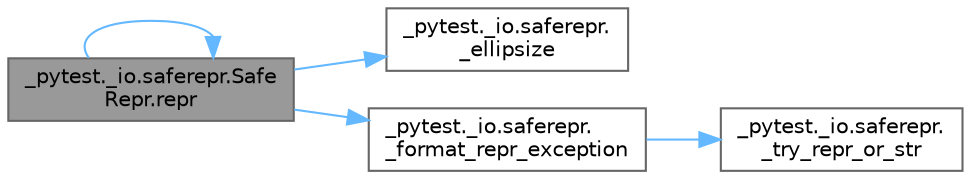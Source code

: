 digraph "_pytest._io.saferepr.SafeRepr.repr"
{
 // LATEX_PDF_SIZE
  bgcolor="transparent";
  edge [fontname=Helvetica,fontsize=10,labelfontname=Helvetica,labelfontsize=10];
  node [fontname=Helvetica,fontsize=10,shape=box,height=0.2,width=0.4];
  rankdir="LR";
  Node1 [id="Node000001",label="_pytest._io.saferepr.Safe\lRepr.repr",height=0.2,width=0.4,color="gray40", fillcolor="grey60", style="filled", fontcolor="black",tooltip=" "];
  Node1 -> Node2 [id="edge1_Node000001_Node000002",color="steelblue1",style="solid",tooltip=" "];
  Node2 [id="Node000002",label="_pytest._io.saferepr.\l_ellipsize",height=0.2,width=0.4,color="grey40", fillcolor="white", style="filled",URL="$namespace__pytest_1_1__io_1_1saferepr.html#a7d8e59060e580249711d83aced086599",tooltip=" "];
  Node1 -> Node3 [id="edge2_Node000001_Node000003",color="steelblue1",style="solid",tooltip=" "];
  Node3 [id="Node000003",label="_pytest._io.saferepr.\l_format_repr_exception",height=0.2,width=0.4,color="grey40", fillcolor="white", style="filled",URL="$namespace__pytest_1_1__io_1_1saferepr.html#ae5068b6b796ccfc1f708587b131bfef6",tooltip=" "];
  Node3 -> Node4 [id="edge3_Node000003_Node000004",color="steelblue1",style="solid",tooltip=" "];
  Node4 [id="Node000004",label="_pytest._io.saferepr.\l_try_repr_or_str",height=0.2,width=0.4,color="grey40", fillcolor="white", style="filled",URL="$namespace__pytest_1_1__io_1_1saferepr.html#abbe9406d3eb82ee886227b7c1c61d29f",tooltip=" "];
  Node1 -> Node1 [id="edge4_Node000001_Node000001",color="steelblue1",style="solid",tooltip=" "];
}
